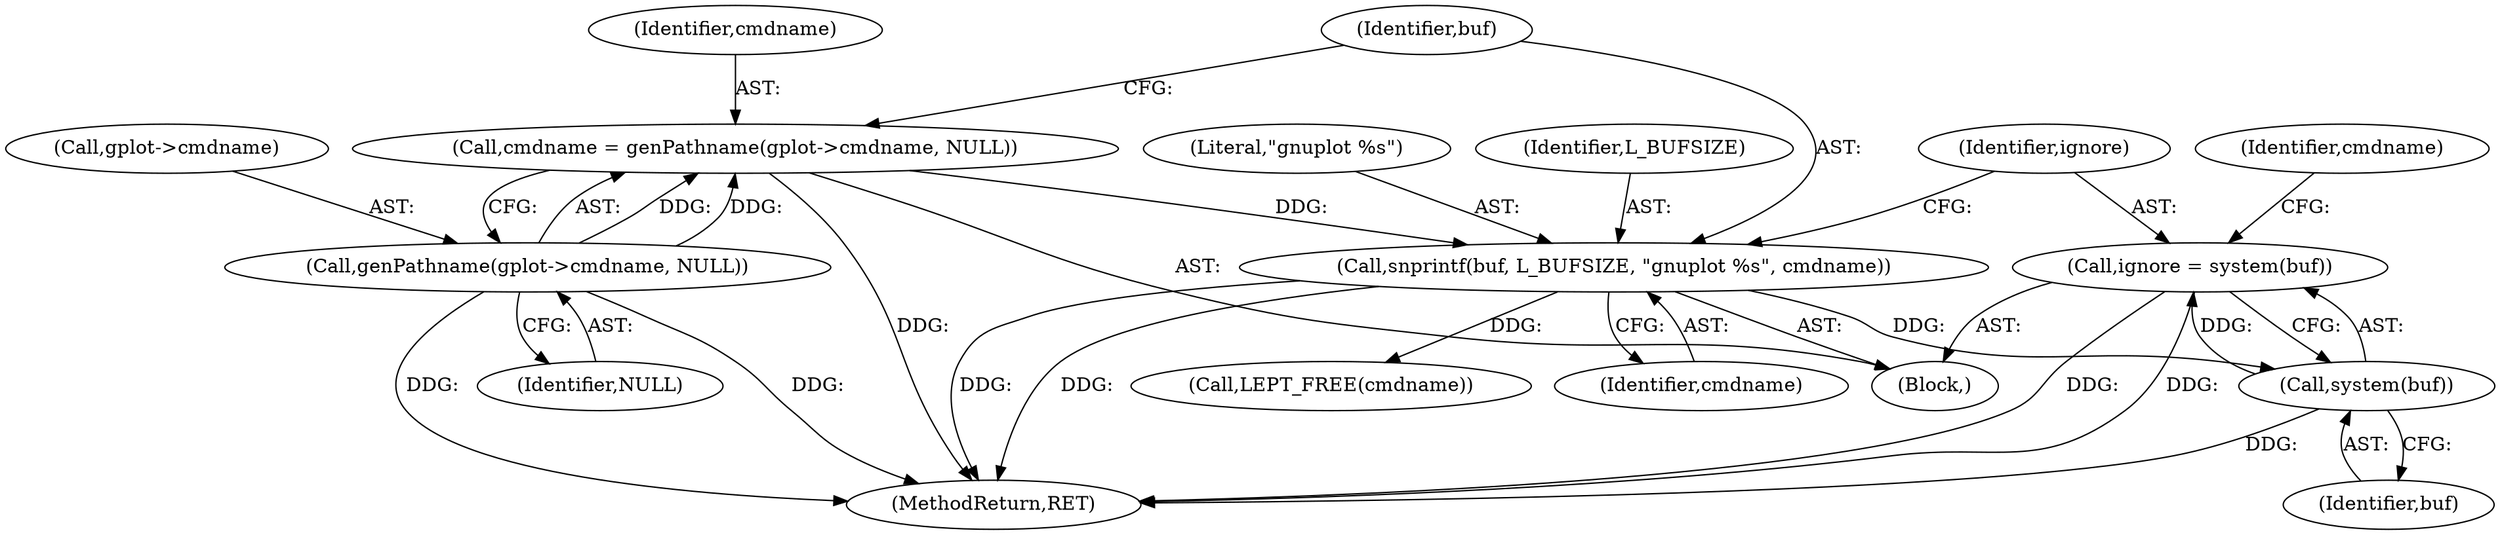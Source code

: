 digraph "0_leptonica_ee301cb2029db8a6289c5295daa42bba7715e99a_3@API" {
"1000133" [label="(Call,ignore = system(buf))"];
"1000135" [label="(Call,system(buf))"];
"1000128" [label="(Call,snprintf(buf, L_BUFSIZE, \"gnuplot %s\", cmdname))"];
"1000121" [label="(Call,cmdname = genPathname(gplot->cmdname, NULL))"];
"1000123" [label="(Call,genPathname(gplot->cmdname, NULL))"];
"1000124" [label="(Call,gplot->cmdname)"];
"1000129" [label="(Identifier,buf)"];
"1000121" [label="(Call,cmdname = genPathname(gplot->cmdname, NULL))"];
"1000133" [label="(Call,ignore = system(buf))"];
"1000134" [label="(Identifier,ignore)"];
"1000132" [label="(Identifier,cmdname)"];
"1000141" [label="(MethodReturn,RET)"];
"1000131" [label="(Literal,\"gnuplot %s\")"];
"1000127" [label="(Identifier,NULL)"];
"1000128" [label="(Call,snprintf(buf, L_BUFSIZE, \"gnuplot %s\", cmdname))"];
"1000103" [label="(Block,)"];
"1000137" [label="(Call,LEPT_FREE(cmdname))"];
"1000122" [label="(Identifier,cmdname)"];
"1000136" [label="(Identifier,buf)"];
"1000138" [label="(Identifier,cmdname)"];
"1000135" [label="(Call,system(buf))"];
"1000123" [label="(Call,genPathname(gplot->cmdname, NULL))"];
"1000130" [label="(Identifier,L_BUFSIZE)"];
"1000133" -> "1000103"  [label="AST: "];
"1000133" -> "1000135"  [label="CFG: "];
"1000134" -> "1000133"  [label="AST: "];
"1000135" -> "1000133"  [label="AST: "];
"1000138" -> "1000133"  [label="CFG: "];
"1000133" -> "1000141"  [label="DDG: "];
"1000133" -> "1000141"  [label="DDG: "];
"1000135" -> "1000133"  [label="DDG: "];
"1000135" -> "1000136"  [label="CFG: "];
"1000136" -> "1000135"  [label="AST: "];
"1000135" -> "1000141"  [label="DDG: "];
"1000128" -> "1000135"  [label="DDG: "];
"1000128" -> "1000103"  [label="AST: "];
"1000128" -> "1000132"  [label="CFG: "];
"1000129" -> "1000128"  [label="AST: "];
"1000130" -> "1000128"  [label="AST: "];
"1000131" -> "1000128"  [label="AST: "];
"1000132" -> "1000128"  [label="AST: "];
"1000134" -> "1000128"  [label="CFG: "];
"1000128" -> "1000141"  [label="DDG: "];
"1000128" -> "1000141"  [label="DDG: "];
"1000121" -> "1000128"  [label="DDG: "];
"1000128" -> "1000137"  [label="DDG: "];
"1000121" -> "1000103"  [label="AST: "];
"1000121" -> "1000123"  [label="CFG: "];
"1000122" -> "1000121"  [label="AST: "];
"1000123" -> "1000121"  [label="AST: "];
"1000129" -> "1000121"  [label="CFG: "];
"1000121" -> "1000141"  [label="DDG: "];
"1000123" -> "1000121"  [label="DDG: "];
"1000123" -> "1000121"  [label="DDG: "];
"1000123" -> "1000127"  [label="CFG: "];
"1000124" -> "1000123"  [label="AST: "];
"1000127" -> "1000123"  [label="AST: "];
"1000123" -> "1000141"  [label="DDG: "];
"1000123" -> "1000141"  [label="DDG: "];
}
